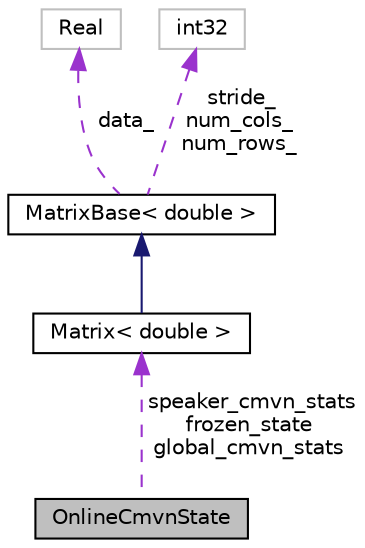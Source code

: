 digraph "OnlineCmvnState"
{
  edge [fontname="Helvetica",fontsize="10",labelfontname="Helvetica",labelfontsize="10"];
  node [fontname="Helvetica",fontsize="10",shape=record];
  Node1 [label="OnlineCmvnState",height=0.2,width=0.4,color="black", fillcolor="grey75", style="filled", fontcolor="black"];
  Node2 -> Node1 [dir="back",color="darkorchid3",fontsize="10",style="dashed",label=" speaker_cmvn_stats\nfrozen_state\nglobal_cmvn_stats" ,fontname="Helvetica"];
  Node2 [label="Matrix\< double \>",height=0.2,width=0.4,color="black", fillcolor="white", style="filled",URL="$classkaldi_1_1Matrix.html"];
  Node3 -> Node2 [dir="back",color="midnightblue",fontsize="10",style="solid",fontname="Helvetica"];
  Node3 [label="MatrixBase\< double \>",height=0.2,width=0.4,color="black", fillcolor="white", style="filled",URL="$classkaldi_1_1MatrixBase.html",tooltip="Base class which provides matrix operations not involving resizing or allocation. ..."];
  Node4 -> Node3 [dir="back",color="darkorchid3",fontsize="10",style="dashed",label=" data_" ,fontname="Helvetica"];
  Node4 [label="Real",height=0.2,width=0.4,color="grey75", fillcolor="white", style="filled"];
  Node5 -> Node3 [dir="back",color="darkorchid3",fontsize="10",style="dashed",label=" stride_\nnum_cols_\nnum_rows_" ,fontname="Helvetica"];
  Node5 [label="int32",height=0.2,width=0.4,color="grey75", fillcolor="white", style="filled"];
}
